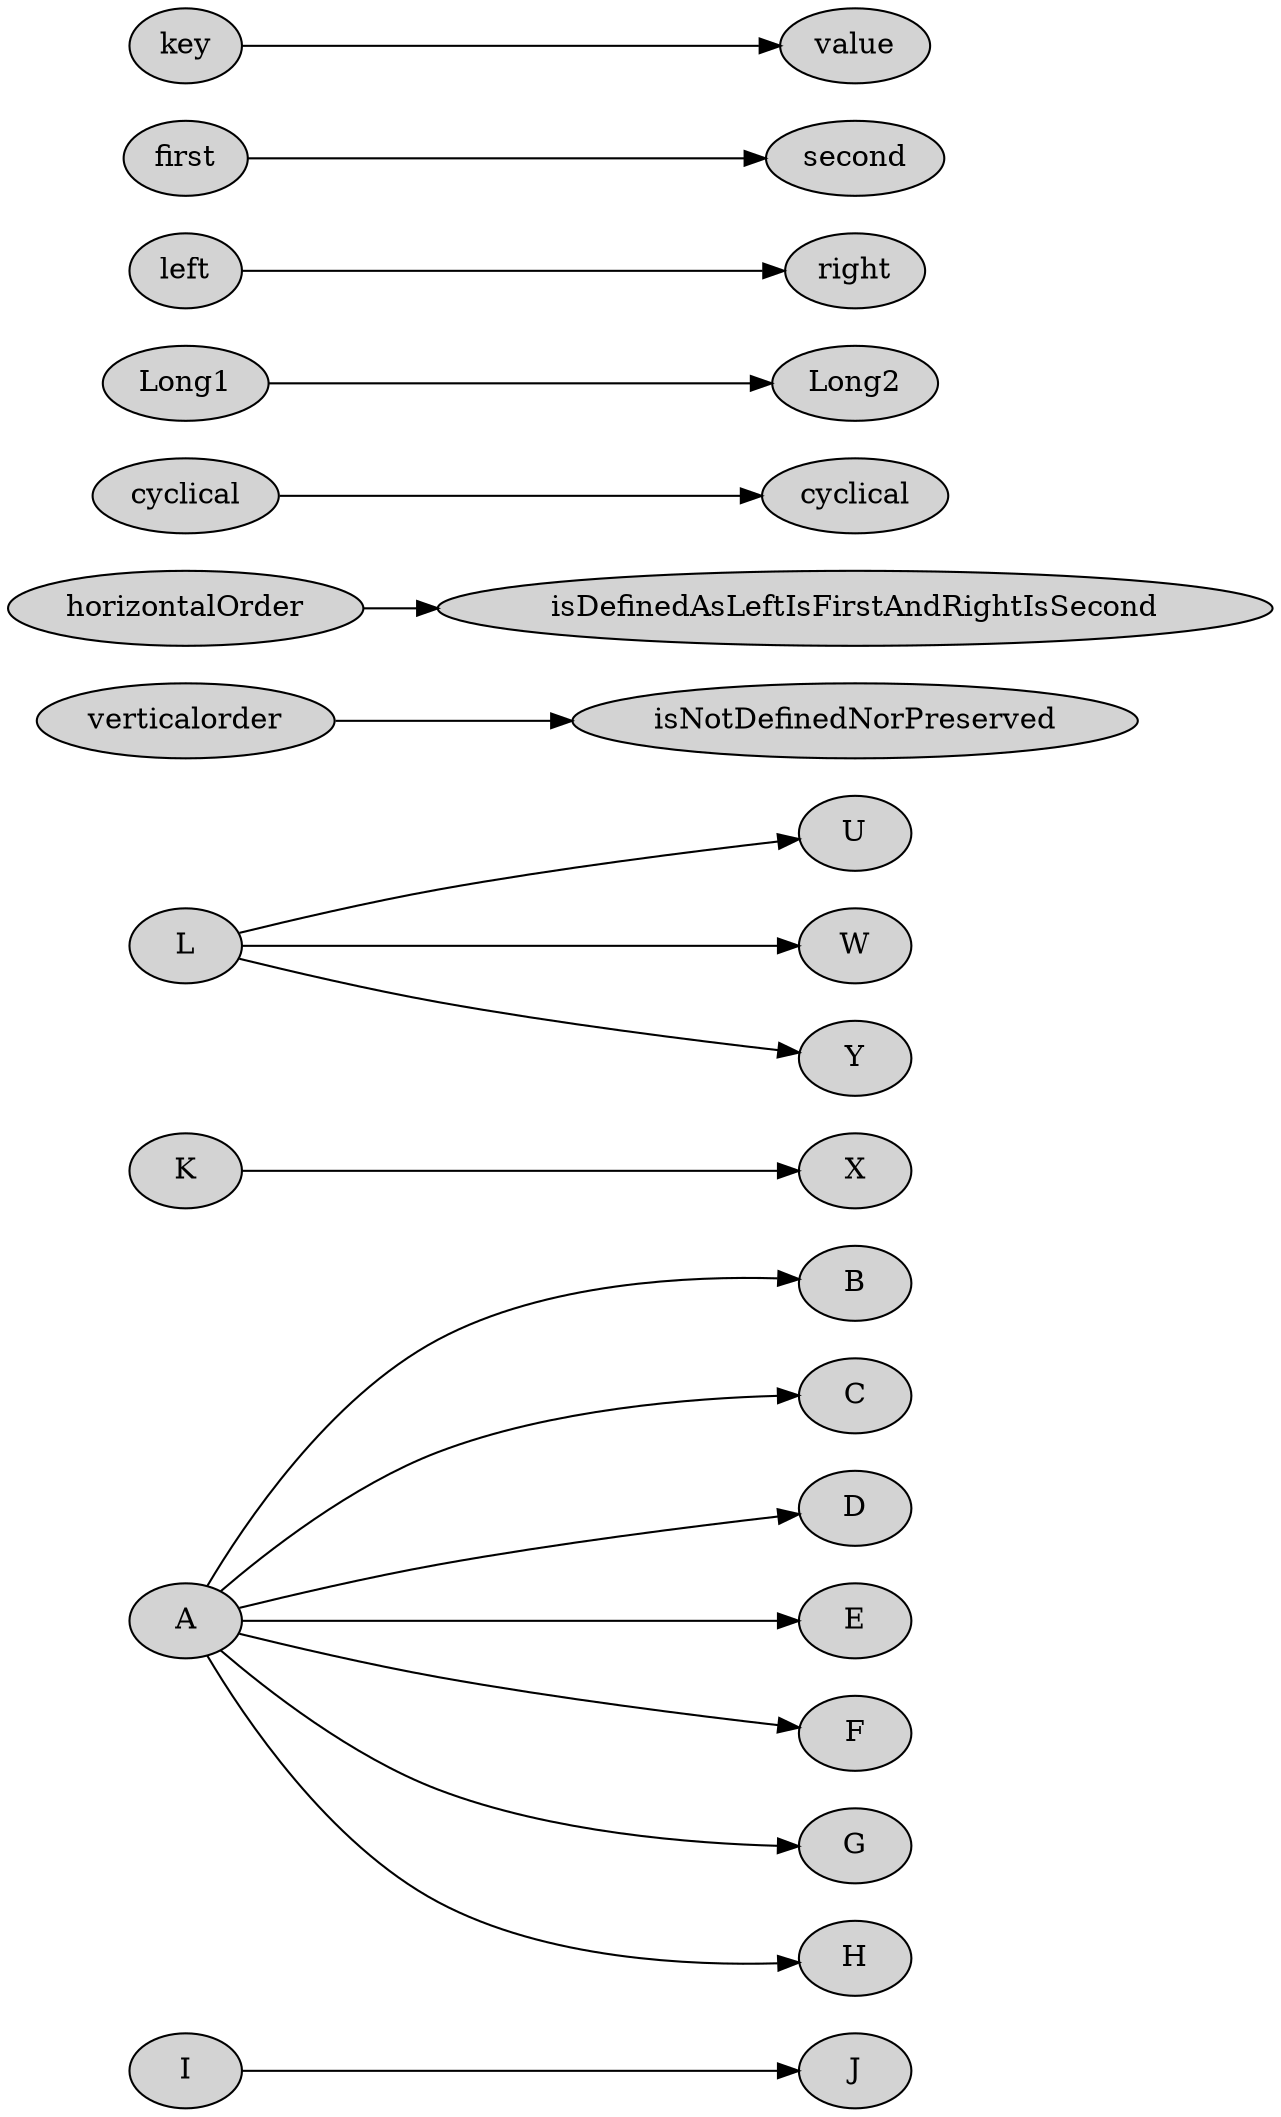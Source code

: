 digraph G {
	 ratio = fill;
 rankdir=LR
	node [style=filled];

I->J
A->{B C D E F G H}
K->X
L->{U W Y}

verticalorder->isNotDefinedNorPreserved
horizontalOrder->isDefinedAsLeftIsFirstAndRightIsSecond
cyclical1->cyclical2
cyclical1 [label="cyclical"]
cyclical2 [label="cyclical"]

Long1->Long2

left->right
first->second

key->value

}